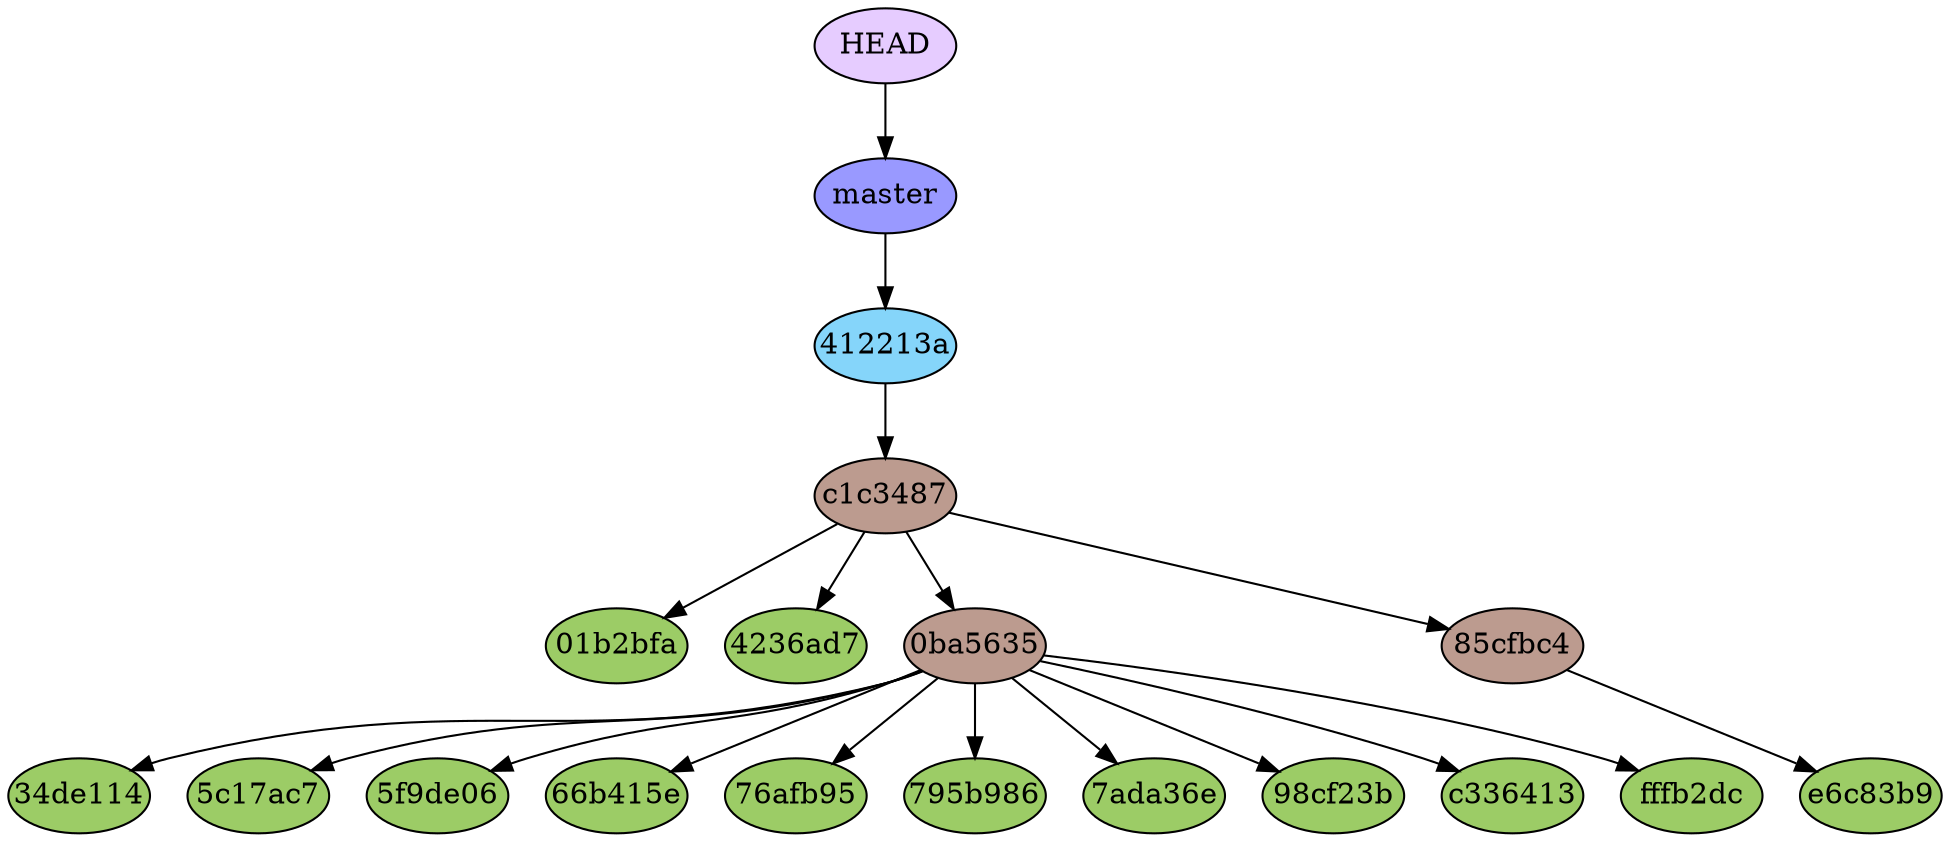 digraph auto {
	graph [bgcolor=transparent]
	node [fixedsize=true style=filled width=0.95]
	"01b2bfa49940cef563746c2548c5ee7eed472413" [label="01b2bfa" fillcolor="#9ccc66"]
	"34de1141a87db730ee18589a65c9dd3705d16f55" [label="34de114" fillcolor="#9ccc66"]
	"4236ad72e61659327de01aa5acba30f3fef28fc2" [label="4236ad7" fillcolor="#9ccc66"]
	"5c17ac7d20a088a646eb2bd3fc6cd068675bf857" [label="5c17ac7" fillcolor="#9ccc66"]
	"5f9de066084db8f01e35cfc5dca4dc212d22ceaa" [label="5f9de06" fillcolor="#9ccc66"]
	"66b415e2fb7d59935415785bb4af10e7a9d92ce5" [label="66b415e" fillcolor="#9ccc66"]
	"76afb9530a792dc95e5d30373bad1556e14128cc" [label="76afb95" fillcolor="#9ccc66"]
	"795b9866e8adb2db5d8f03751b9dd71400d8492e" [label="795b986" fillcolor="#9ccc66"]
	"7ada36ef176ee330da766cd47a07e8bd86be6688" [label="7ada36e" fillcolor="#9ccc66"]
	"98cf23b901777ffd36fe5973c0a1a1a284b9a9ef" [label="98cf23b" fillcolor="#9ccc66"]
	c33641310779f7dc02e77e3e42dd439d1784339a [label=c336413 fillcolor="#9ccc66"]
	e6c83b93dbeaa766de05db61b83ea4ff885fc3c3 [label=e6c83b9 fillcolor="#9ccc66"]
	fffb2dc3e8a4ee8f2c9d77123e0d0dbde979da4b [label=fffb2dc fillcolor="#9ccc66"]
	"0ba5635e16feafa2924248eefb21f28403204427" [label="0ba5635" fillcolor="#bc9b8f"]
	"0ba5635e16feafa2924248eefb21f28403204427" -> c33641310779f7dc02e77e3e42dd439d1784339a
	"0ba5635e16feafa2924248eefb21f28403204427" -> "34de1141a87db730ee18589a65c9dd3705d16f55"
	"0ba5635e16feafa2924248eefb21f28403204427" -> "5f9de066084db8f01e35cfc5dca4dc212d22ceaa"
	"0ba5635e16feafa2924248eefb21f28403204427" -> fffb2dc3e8a4ee8f2c9d77123e0d0dbde979da4b
	"0ba5635e16feafa2924248eefb21f28403204427" -> "5c17ac7d20a088a646eb2bd3fc6cd068675bf857"
	"0ba5635e16feafa2924248eefb21f28403204427" -> "795b9866e8adb2db5d8f03751b9dd71400d8492e"
	"0ba5635e16feafa2924248eefb21f28403204427" -> "98cf23b901777ffd36fe5973c0a1a1a284b9a9ef"
	"0ba5635e16feafa2924248eefb21f28403204427" -> "7ada36ef176ee330da766cd47a07e8bd86be6688"
	"0ba5635e16feafa2924248eefb21f28403204427" -> "66b415e2fb7d59935415785bb4af10e7a9d92ce5"
	"0ba5635e16feafa2924248eefb21f28403204427" -> "76afb9530a792dc95e5d30373bad1556e14128cc"
	"85cfbc42e2faa42fd0761bc7a135e7847f170cdd" [label="85cfbc4" fillcolor="#bc9b8f"]
	"85cfbc42e2faa42fd0761bc7a135e7847f170cdd" -> e6c83b93dbeaa766de05db61b83ea4ff885fc3c3
	c1c3487205c41cb0de1422378f9c9604c1ba625c [label=c1c3487 fillcolor="#bc9b8f"]
	c1c3487205c41cb0de1422378f9c9604c1ba625c -> "4236ad72e61659327de01aa5acba30f3fef28fc2"
	c1c3487205c41cb0de1422378f9c9604c1ba625c -> "85cfbc42e2faa42fd0761bc7a135e7847f170cdd"
	c1c3487205c41cb0de1422378f9c9604c1ba625c -> "01b2bfa49940cef563746c2548c5ee7eed472413"
	c1c3487205c41cb0de1422378f9c9604c1ba625c -> "0ba5635e16feafa2924248eefb21f28403204427"
	"412213a556c15c4592c65bda56d3e718c0b81baf" [label="412213a" fillcolor="#85d5fa"]
	"412213a556c15c4592c65bda56d3e718c0b81baf" -> c1c3487205c41cb0de1422378f9c9604c1ba625c
	master [label=master fillcolor="#9999ff"]
	master -> "412213a556c15c4592c65bda56d3e718c0b81baf"
	HEAD [label=HEAD fillcolor="#e6ccff"]
	HEAD -> master
}
